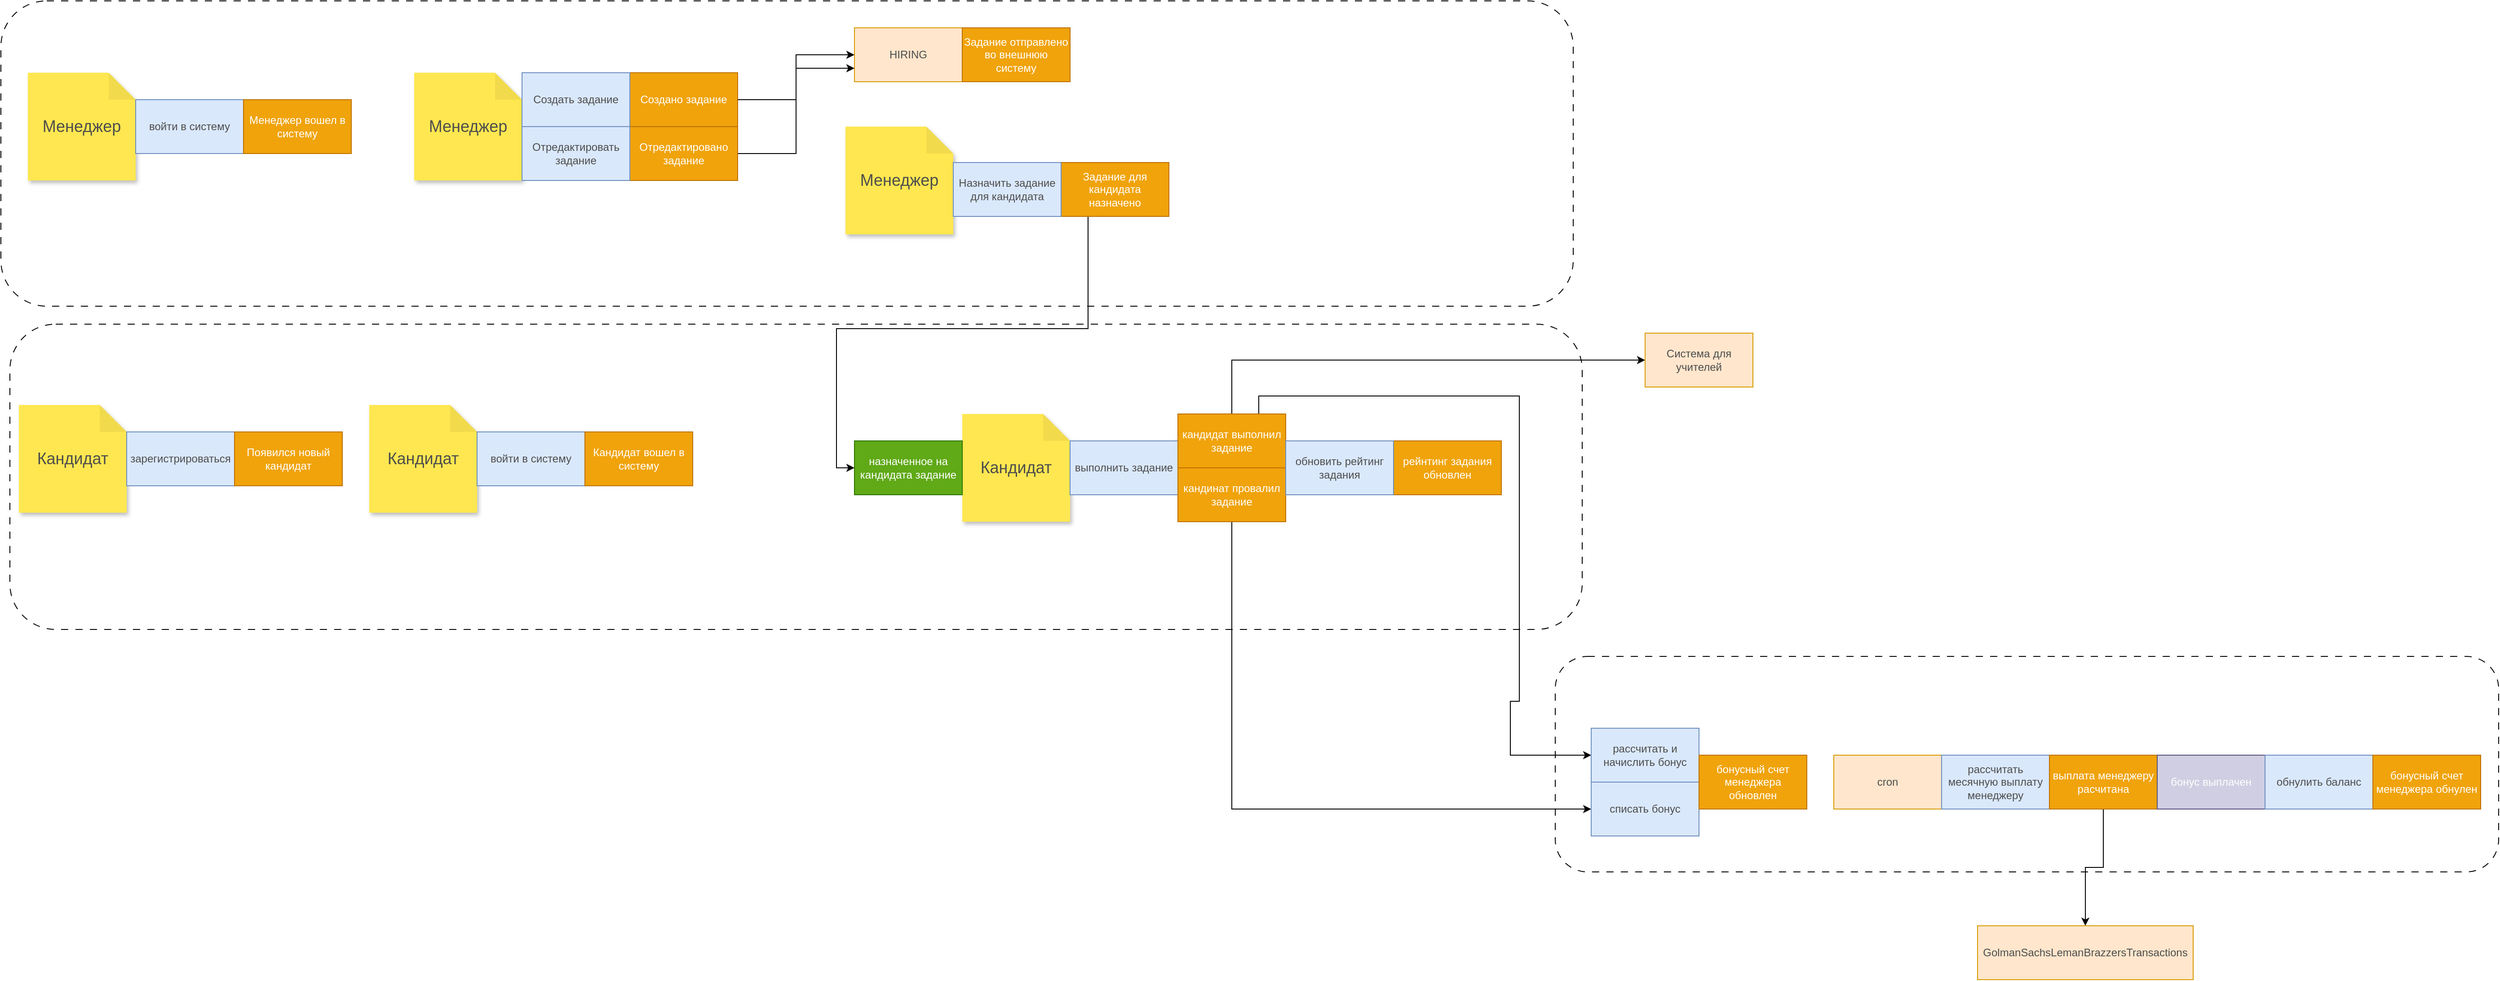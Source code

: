 <mxfile version="27.0.5">
  <diagram name="Página-1" id="ztFMWlfKOKHECKkMHyaq">
    <mxGraphModel dx="2852" dy="3136" grid="1" gridSize="10" guides="1" tooltips="1" connect="1" arrows="1" fold="1" page="1" pageScale="1" pageWidth="850" pageHeight="1100" math="0" shadow="0">
      <root>
        <mxCell id="0" />
        <mxCell id="1" parent="0" />
        <mxCell id="DnySy9knM9GUUwWtsOCn-65" value="" style="rounded=1;whiteSpace=wrap;html=1;align=center;verticalAlign=middle;fontFamily=Helvetica;fontSize=12;dashed=1;dashPattern=8 8;" vertex="1" parent="1">
          <mxGeometry x="1730" y="400" width="1050" height="240" as="geometry" />
        </mxCell>
        <mxCell id="DnySy9knM9GUUwWtsOCn-58" value="" style="rounded=1;whiteSpace=wrap;html=1;align=center;verticalAlign=middle;fontFamily=Helvetica;fontSize=12;dashed=1;dashPattern=8 8;" vertex="1" parent="1">
          <mxGeometry y="-330" width="1750" height="340" as="geometry" />
        </mxCell>
        <mxCell id="DnySy9knM9GUUwWtsOCn-57" value="" style="rounded=1;whiteSpace=wrap;html=1;align=center;verticalAlign=middle;fontFamily=Helvetica;fontSize=12;dashed=1;dashPattern=8 8;" vertex="1" parent="1">
          <mxGeometry x="10" y="30" width="1750" height="340" as="geometry" />
        </mxCell>
        <mxCell id="DnySy9knM9GUUwWtsOCn-2" value="&lt;font style=&quot;color: rgb(77, 77, 77);&quot;&gt;HIRING&lt;/font&gt;" style="rounded=0;whiteSpace=wrap;html=1;fillColor=#ffe6cc;strokeColor=#d79b00;" vertex="1" parent="1">
          <mxGeometry x="950" y="-300" width="120" height="60" as="geometry" />
        </mxCell>
        <mxCell id="DnySy9knM9GUUwWtsOCn-3" value="Создано задание" style="rounded=0;whiteSpace=wrap;html=1;fillColor=#f0a30a;strokeColor=#BD7000;fontColor=#ffffff;" vertex="1" parent="1">
          <mxGeometry x="700" y="-250" width="120" height="60" as="geometry" />
        </mxCell>
        <mxCell id="DnySy9knM9GUUwWtsOCn-28" style="edgeStyle=orthogonalEdgeStyle;rounded=0;orthogonalLoop=1;jettySize=auto;html=1;exitX=1;exitY=0.5;exitDx=0;exitDy=0;entryX=0;entryY=0.75;entryDx=0;entryDy=0;fontFamily=Helvetica;fontSize=12;fontColor=#ffffff;" edge="1" parent="1" source="DnySy9knM9GUUwWtsOCn-4" target="DnySy9knM9GUUwWtsOCn-2">
          <mxGeometry relative="1" as="geometry" />
        </mxCell>
        <mxCell id="DnySy9knM9GUUwWtsOCn-4" value="Отредактировано задание" style="rounded=0;whiteSpace=wrap;html=1;fillColor=#f0a30a;strokeColor=#BD7000;fontColor=#ffffff;" vertex="1" parent="1">
          <mxGeometry x="700" y="-190" width="120" height="60" as="geometry" />
        </mxCell>
        <mxCell id="DnySy9knM9GUUwWtsOCn-5" value="Менеджер" style="shape=note;whiteSpace=wrap;html=1;backgroundOutline=1;darkOpacity=0.05;fillColor=#FEE750;strokeColor=none;fontSize=18;fontStyle=0;rotation=0;shadow=1;rounded=0;align=center;verticalAlign=middle;fontFamily=Helvetica;fontColor=#4D4D4D;" vertex="1" parent="1">
          <mxGeometry x="460" y="-250" width="120" height="120" as="geometry" />
        </mxCell>
        <mxCell id="DnySy9knM9GUUwWtsOCn-6" value="Создать задание" style="rounded=0;whiteSpace=wrap;html=1;fillColor=#dae8fc;strokeColor=#6c8ebf;align=center;verticalAlign=middle;fontFamily=Helvetica;fontSize=12;fontColor=#4D4D4D;" vertex="1" parent="1">
          <mxGeometry x="580" y="-250" width="120" height="60" as="geometry" />
        </mxCell>
        <mxCell id="DnySy9knM9GUUwWtsOCn-7" value="Отредактировать задание" style="rounded=0;whiteSpace=wrap;html=1;fillColor=#dae8fc;strokeColor=#6c8ebf;align=center;verticalAlign=middle;fontFamily=Helvetica;fontSize=12;fontColor=#4D4D4D;" vertex="1" parent="1">
          <mxGeometry x="580" y="-190" width="120" height="60" as="geometry" />
        </mxCell>
        <mxCell id="DnySy9knM9GUUwWtsOCn-9" value="Задание отправлено во внешнюю систему" style="rounded=0;whiteSpace=wrap;html=1;fillColor=#f0a30a;strokeColor=#BD7000;fontColor=#ffffff;" vertex="1" parent="1">
          <mxGeometry x="1070" y="-300" width="120" height="60" as="geometry" />
        </mxCell>
        <mxCell id="DnySy9knM9GUUwWtsOCn-10" value="Кандидат" style="shape=note;whiteSpace=wrap;html=1;backgroundOutline=1;darkOpacity=0.05;fillColor=#FEE750;strokeColor=none;fontSize=18;fontStyle=0;rotation=0;shadow=1;rounded=0;align=center;verticalAlign=middle;fontFamily=Helvetica;fontColor=#4D4D4D;" vertex="1" parent="1">
          <mxGeometry x="410" y="120" width="120" height="120" as="geometry" />
        </mxCell>
        <mxCell id="DnySy9knM9GUUwWtsOCn-11" value="войти в систему" style="rounded=0;whiteSpace=wrap;html=1;fillColor=#dae8fc;strokeColor=#6c8ebf;align=center;verticalAlign=middle;fontFamily=Helvetica;fontSize=12;fontColor=#4D4D4D;" vertex="1" parent="1">
          <mxGeometry x="530" y="150" width="120" height="60" as="geometry" />
        </mxCell>
        <mxCell id="DnySy9knM9GUUwWtsOCn-12" value="Кандидат вошел в систему" style="rounded=0;whiteSpace=wrap;html=1;fillColor=#f0a30a;strokeColor=#BD7000;fontColor=#ffffff;" vertex="1" parent="1">
          <mxGeometry x="650" y="150" width="120" height="60" as="geometry" />
        </mxCell>
        <mxCell id="DnySy9knM9GUUwWtsOCn-16" value="Менеджер" style="shape=note;whiteSpace=wrap;html=1;backgroundOutline=1;darkOpacity=0.05;fillColor=#FEE750;strokeColor=none;fontSize=18;fontStyle=0;rotation=0;shadow=1;rounded=0;align=center;verticalAlign=middle;fontFamily=Helvetica;fontColor=#4D4D4D;" vertex="1" parent="1">
          <mxGeometry x="30" y="-250" width="120" height="120" as="geometry" />
        </mxCell>
        <mxCell id="DnySy9knM9GUUwWtsOCn-17" value="войти в систему" style="rounded=0;whiteSpace=wrap;html=1;fillColor=#dae8fc;strokeColor=#6c8ebf;align=center;verticalAlign=middle;fontFamily=Helvetica;fontSize=12;fontColor=#4D4D4D;" vertex="1" parent="1">
          <mxGeometry x="150" y="-220" width="120" height="60" as="geometry" />
        </mxCell>
        <mxCell id="DnySy9knM9GUUwWtsOCn-18" value="Менеджер вошел в систему" style="rounded=0;whiteSpace=wrap;html=1;fillColor=#f0a30a;strokeColor=#BD7000;fontColor=#ffffff;" vertex="1" parent="1">
          <mxGeometry x="270" y="-220" width="120" height="60" as="geometry" />
        </mxCell>
        <mxCell id="DnySy9knM9GUUwWtsOCn-19" value="Кандидат" style="shape=note;whiteSpace=wrap;html=1;backgroundOutline=1;darkOpacity=0.05;fillColor=#FEE750;strokeColor=none;fontSize=18;fontStyle=0;rotation=0;shadow=1;rounded=0;align=center;verticalAlign=middle;fontFamily=Helvetica;fontColor=#4D4D4D;" vertex="1" parent="1">
          <mxGeometry x="20" y="120" width="120" height="120" as="geometry" />
        </mxCell>
        <mxCell id="DnySy9knM9GUUwWtsOCn-20" value="зарегистрироваться" style="rounded=0;whiteSpace=wrap;html=1;fillColor=#dae8fc;strokeColor=#6c8ebf;align=center;verticalAlign=middle;fontFamily=Helvetica;fontSize=12;fontColor=#4D4D4D;" vertex="1" parent="1">
          <mxGeometry x="140" y="150" width="120" height="60" as="geometry" />
        </mxCell>
        <mxCell id="DnySy9knM9GUUwWtsOCn-21" value="Появился новый кандидат" style="rounded=0;whiteSpace=wrap;html=1;fillColor=#f0a30a;strokeColor=#BD7000;fontColor=#ffffff;" vertex="1" parent="1">
          <mxGeometry x="260" y="150" width="120" height="60" as="geometry" />
        </mxCell>
        <mxCell id="DnySy9knM9GUUwWtsOCn-22" value="Кандидат" style="shape=note;whiteSpace=wrap;html=1;backgroundOutline=1;darkOpacity=0.05;fillColor=#FEE750;strokeColor=none;fontSize=18;fontStyle=0;rotation=0;shadow=1;rounded=0;align=center;verticalAlign=middle;fontFamily=Helvetica;fontColor=#4D4D4D;" vertex="1" parent="1">
          <mxGeometry x="1070" y="130" width="120" height="120" as="geometry" />
        </mxCell>
        <mxCell id="DnySy9knM9GUUwWtsOCn-23" value="выполнить задание" style="rounded=0;whiteSpace=wrap;html=1;fillColor=#dae8fc;strokeColor=#6c8ebf;align=center;verticalAlign=middle;fontFamily=Helvetica;fontSize=12;fontColor=#4D4D4D;" vertex="1" parent="1">
          <mxGeometry x="1190" y="160" width="120" height="60" as="geometry" />
        </mxCell>
        <mxCell id="DnySy9knM9GUUwWtsOCn-42" style="edgeStyle=orthogonalEdgeStyle;rounded=0;orthogonalLoop=1;jettySize=auto;html=1;exitX=0.5;exitY=0;exitDx=0;exitDy=0;entryX=0;entryY=0.5;entryDx=0;entryDy=0;fontFamily=Helvetica;fontSize=12;fontColor=#ffffff;" edge="1" parent="1" source="DnySy9knM9GUUwWtsOCn-24" target="DnySy9knM9GUUwWtsOCn-41">
          <mxGeometry relative="1" as="geometry" />
        </mxCell>
        <mxCell id="DnySy9knM9GUUwWtsOCn-56" style="edgeStyle=orthogonalEdgeStyle;rounded=0;orthogonalLoop=1;jettySize=auto;html=1;exitX=0.75;exitY=0;exitDx=0;exitDy=0;entryX=0;entryY=0.5;entryDx=0;entryDy=0;fontFamily=Helvetica;fontSize=12;fontColor=#ffffff;" edge="1" parent="1" source="DnySy9knM9GUUwWtsOCn-24" target="DnySy9knM9GUUwWtsOCn-45">
          <mxGeometry relative="1" as="geometry">
            <Array as="points">
              <mxPoint x="1400" y="110" />
              <mxPoint x="1690" y="110" />
              <mxPoint x="1690" y="450" />
              <mxPoint x="1680" y="450" />
              <mxPoint x="1680" y="510" />
            </Array>
          </mxGeometry>
        </mxCell>
        <mxCell id="DnySy9knM9GUUwWtsOCn-24" value="кандидат выполнил задание" style="rounded=0;whiteSpace=wrap;html=1;fillColor=#f0a30a;strokeColor=#BD7000;fontColor=#ffffff;" vertex="1" parent="1">
          <mxGeometry x="1310" y="130" width="120" height="60" as="geometry" />
        </mxCell>
        <mxCell id="DnySy9knM9GUUwWtsOCn-26" value="назначенное на кандидата задание" style="rounded=0;whiteSpace=wrap;html=1;fillColor=#60a917;strokeColor=#2D7600;fontColor=#ffffff;align=center;verticalAlign=middle;fontFamily=Helvetica;fontSize=12;" vertex="1" parent="1">
          <mxGeometry x="950" y="160" width="120" height="60" as="geometry" />
        </mxCell>
        <mxCell id="DnySy9knM9GUUwWtsOCn-27" style="edgeStyle=orthogonalEdgeStyle;rounded=0;orthogonalLoop=1;jettySize=auto;html=1;exitX=1;exitY=0.5;exitDx=0;exitDy=0;fontFamily=Helvetica;fontSize=12;fontColor=#ffffff;" edge="1" parent="1" source="DnySy9knM9GUUwWtsOCn-3" target="DnySy9knM9GUUwWtsOCn-2">
          <mxGeometry relative="1" as="geometry" />
        </mxCell>
        <mxCell id="DnySy9knM9GUUwWtsOCn-59" style="edgeStyle=orthogonalEdgeStyle;rounded=0;orthogonalLoop=1;jettySize=auto;html=1;exitX=0.25;exitY=1;exitDx=0;exitDy=0;entryX=0;entryY=0.5;entryDx=0;entryDy=0;fontFamily=Helvetica;fontSize=12;fontColor=#ffffff;" edge="1" parent="1" source="DnySy9knM9GUUwWtsOCn-34" target="DnySy9knM9GUUwWtsOCn-26">
          <mxGeometry relative="1" as="geometry" />
        </mxCell>
        <mxCell id="DnySy9knM9GUUwWtsOCn-34" value="Задание для кандидата назначено" style="rounded=0;whiteSpace=wrap;html=1;fillColor=#f0a30a;strokeColor=#BD7000;fontColor=#ffffff;" vertex="1" parent="1">
          <mxGeometry x="1180" y="-150" width="120" height="60" as="geometry" />
        </mxCell>
        <mxCell id="DnySy9knM9GUUwWtsOCn-36" value="Менеджер" style="shape=note;whiteSpace=wrap;html=1;backgroundOutline=1;darkOpacity=0.05;fillColor=#FEE750;strokeColor=none;fontSize=18;fontStyle=0;rotation=0;shadow=1;rounded=0;align=center;verticalAlign=middle;fontFamily=Helvetica;fontColor=#4D4D4D;" vertex="1" parent="1">
          <mxGeometry x="940" y="-190" width="120" height="120" as="geometry" />
        </mxCell>
        <mxCell id="DnySy9knM9GUUwWtsOCn-37" value="Назначить задание для кандидата" style="rounded=0;whiteSpace=wrap;html=1;fillColor=#dae8fc;strokeColor=#6c8ebf;align=center;verticalAlign=middle;fontFamily=Helvetica;fontSize=12;fontColor=#4D4D4D;" vertex="1" parent="1">
          <mxGeometry x="1060" y="-150" width="120" height="60" as="geometry" />
        </mxCell>
        <mxCell id="DnySy9knM9GUUwWtsOCn-49" style="edgeStyle=orthogonalEdgeStyle;rounded=0;orthogonalLoop=1;jettySize=auto;html=1;exitX=0.5;exitY=1;exitDx=0;exitDy=0;entryX=0;entryY=0.5;entryDx=0;entryDy=0;fontFamily=Helvetica;fontSize=12;fontColor=#ffffff;" edge="1" parent="1" source="DnySy9knM9GUUwWtsOCn-40" target="DnySy9knM9GUUwWtsOCn-46">
          <mxGeometry relative="1" as="geometry" />
        </mxCell>
        <mxCell id="DnySy9knM9GUUwWtsOCn-40" value="кандинат провалил задание" style="rounded=0;whiteSpace=wrap;html=1;fillColor=#f0a30a;strokeColor=#BD7000;fontColor=#ffffff;" vertex="1" parent="1">
          <mxGeometry x="1310" y="190" width="120" height="60" as="geometry" />
        </mxCell>
        <mxCell id="DnySy9knM9GUUwWtsOCn-41" value="Система для учителей" style="rounded=0;whiteSpace=wrap;html=1;fillColor=#ffe6cc;strokeColor=#d79b00;align=center;verticalAlign=middle;fontFamily=Helvetica;fontSize=12;fontColor=#4D4D4D;" vertex="1" parent="1">
          <mxGeometry x="1830" y="40" width="120" height="60" as="geometry" />
        </mxCell>
        <mxCell id="DnySy9knM9GUUwWtsOCn-43" value="рейнтинг задания обновлен" style="rounded=0;whiteSpace=wrap;html=1;fillColor=#f0a30a;strokeColor=#BD7000;fontColor=#ffffff;" vertex="1" parent="1">
          <mxGeometry x="1550" y="160" width="120" height="60" as="geometry" />
        </mxCell>
        <mxCell id="DnySy9knM9GUUwWtsOCn-44" value="обновить рейтинг задания" style="rounded=0;whiteSpace=wrap;html=1;fillColor=#dae8fc;strokeColor=#6c8ebf;align=center;verticalAlign=middle;fontFamily=Helvetica;fontSize=12;fontColor=#4D4D4D;" vertex="1" parent="1">
          <mxGeometry x="1430" y="160" width="120" height="60" as="geometry" />
        </mxCell>
        <mxCell id="DnySy9knM9GUUwWtsOCn-45" value="рассчитать и начислить бонус" style="rounded=0;whiteSpace=wrap;html=1;fillColor=#dae8fc;strokeColor=#6c8ebf;align=center;verticalAlign=middle;fontFamily=Helvetica;fontSize=12;fontColor=#4D4D4D;" vertex="1" parent="1">
          <mxGeometry x="1770" y="480" width="120" height="60" as="geometry" />
        </mxCell>
        <mxCell id="DnySy9knM9GUUwWtsOCn-46" value="списать бонус" style="rounded=0;whiteSpace=wrap;html=1;fillColor=#dae8fc;strokeColor=#6c8ebf;align=center;verticalAlign=middle;fontFamily=Helvetica;fontSize=12;fontColor=#4D4D4D;" vertex="1" parent="1">
          <mxGeometry x="1770" y="540" width="120" height="60" as="geometry" />
        </mxCell>
        <mxCell id="DnySy9knM9GUUwWtsOCn-50" value="бонусный счет менеджера обновлен" style="rounded=0;whiteSpace=wrap;html=1;fillColor=#f0a30a;strokeColor=#BD7000;fontColor=#ffffff;" vertex="1" parent="1">
          <mxGeometry x="1890" y="510" width="120" height="60" as="geometry" />
        </mxCell>
        <mxCell id="DnySy9knM9GUUwWtsOCn-51" value="&lt;font style=&quot;color: rgb(77, 77, 77);&quot;&gt;cron&lt;/font&gt;" style="rounded=0;whiteSpace=wrap;html=1;fillColor=#ffe6cc;strokeColor=#d79b00;align=center;verticalAlign=middle;fontFamily=Helvetica;fontSize=12;fontColor=#ffffff;" vertex="1" parent="1">
          <mxGeometry x="2040" y="510" width="120" height="60" as="geometry" />
        </mxCell>
        <mxCell id="DnySy9knM9GUUwWtsOCn-52" value="рассчитать месячную выплату менеджеру" style="rounded=0;whiteSpace=wrap;html=1;fillColor=#dae8fc;strokeColor=#6c8ebf;align=center;verticalAlign=middle;fontFamily=Helvetica;fontSize=12;fontColor=#4D4D4D;" vertex="1" parent="1">
          <mxGeometry x="2160" y="510" width="120" height="60" as="geometry" />
        </mxCell>
        <mxCell id="DnySy9knM9GUUwWtsOCn-55" style="edgeStyle=orthogonalEdgeStyle;rounded=0;orthogonalLoop=1;jettySize=auto;html=1;exitX=0.5;exitY=1;exitDx=0;exitDy=0;fontFamily=Helvetica;fontSize=12;fontColor=#ffffff;" edge="1" parent="1" source="DnySy9knM9GUUwWtsOCn-53" target="DnySy9knM9GUUwWtsOCn-54">
          <mxGeometry relative="1" as="geometry" />
        </mxCell>
        <mxCell id="DnySy9knM9GUUwWtsOCn-53" value="выплата менеджеру расчитана" style="rounded=0;whiteSpace=wrap;html=1;fillColor=#f0a30a;strokeColor=#BD7000;fontColor=#ffffff;" vertex="1" parent="1">
          <mxGeometry x="2280" y="510" width="120" height="60" as="geometry" />
        </mxCell>
        <mxCell id="DnySy9knM9GUUwWtsOCn-54" value="&lt;font color=&quot;#4d4d4d&quot;&gt;GolmanSachsLemanBrazzersTransactions&lt;/font&gt;" style="rounded=0;whiteSpace=wrap;html=1;fillColor=#ffe6cc;strokeColor=#d79b00;align=center;verticalAlign=middle;fontFamily=Helvetica;fontSize=12;fontColor=#ffffff;" vertex="1" parent="1">
          <mxGeometry x="2200" y="700" width="240" height="60" as="geometry" />
        </mxCell>
        <mxCell id="DnySy9knM9GUUwWtsOCn-61" value="бонус выплачен" style="rounded=0;whiteSpace=wrap;html=1;fillColor=#d0cee2;strokeColor=#56517e;align=center;verticalAlign=middle;fontFamily=Helvetica;fontSize=12;fontColor=#ffffff;" vertex="1" parent="1">
          <mxGeometry x="2400" y="510" width="120" height="60" as="geometry" />
        </mxCell>
        <mxCell id="DnySy9knM9GUUwWtsOCn-62" value="обнулить баланс" style="rounded=0;whiteSpace=wrap;html=1;fillColor=#dae8fc;strokeColor=#6c8ebf;align=center;verticalAlign=middle;fontFamily=Helvetica;fontSize=12;fontColor=#4D4D4D;" vertex="1" parent="1">
          <mxGeometry x="2520" y="510" width="120" height="60" as="geometry" />
        </mxCell>
        <mxCell id="DnySy9knM9GUUwWtsOCn-63" value="бонусный счет менеджера обнулен" style="rounded=0;whiteSpace=wrap;html=1;fillColor=#f0a30a;strokeColor=#BD7000;fontColor=#ffffff;" vertex="1" parent="1">
          <mxGeometry x="2640" y="510" width="120" height="60" as="geometry" />
        </mxCell>
      </root>
    </mxGraphModel>
  </diagram>
</mxfile>
